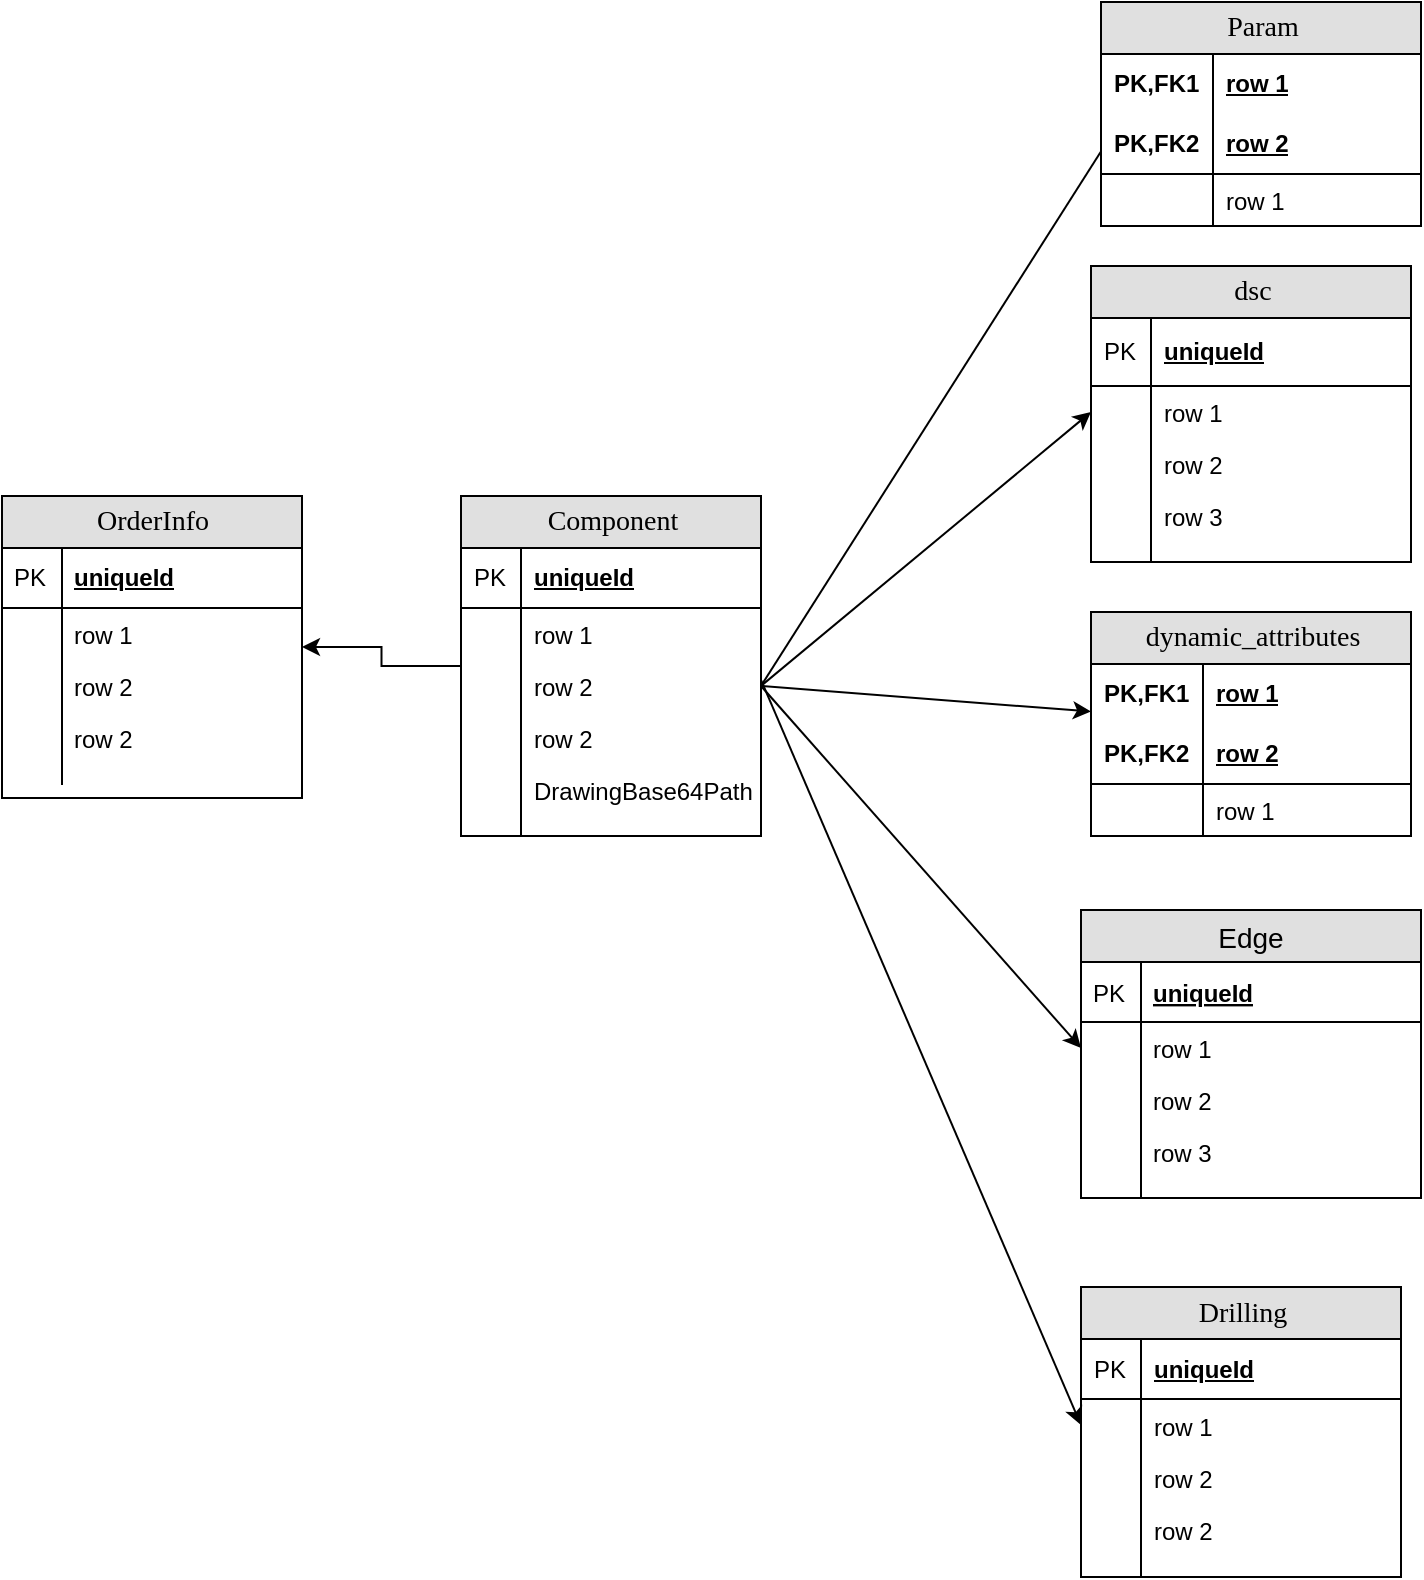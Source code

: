 <mxfile version="10.5.1" type="github"><diagram name="Page-1" id="e56a1550-8fbb-45ad-956c-1786394a9013"><mxGraphModel dx="1378" dy="743" grid="1" gridSize="10" guides="1" tooltips="1" connect="1" arrows="1" fold="1" page="1" pageScale="1" pageWidth="1100" pageHeight="850" background="#ffffff" math="0" shadow="0"><root><mxCell id="0"/><mxCell id="1" parent="0"/><mxCell id="5iMyA6-uQnSGtg28vs9G-86" value="" style="edgeStyle=orthogonalEdgeStyle;rounded=0;orthogonalLoop=1;jettySize=auto;html=1;" edge="1" parent="1" source="2e49270ec7c68f3f-80" target="5iMyA6-uQnSGtg28vs9G-72"><mxGeometry relative="1" as="geometry"/></mxCell><mxCell id="2e49270ec7c68f3f-80" value="Component" style="swimlane;html=1;fontStyle=0;childLayout=stackLayout;horizontal=1;startSize=26;fillColor=#e0e0e0;horizontalStack=0;resizeParent=1;resizeLast=0;collapsible=1;marginBottom=0;swimlaneFillColor=#ffffff;align=center;rounded=0;shadow=0;comic=0;labelBackgroundColor=none;strokeColor=#000000;strokeWidth=1;fontFamily=Verdana;fontSize=14;fontColor=#000000;" parent="1" vertex="1"><mxGeometry x="548.5" y="269" width="150" height="170" as="geometry"/></mxCell><mxCell id="2e49270ec7c68f3f-81" value="uniqueId" style="shape=partialRectangle;top=0;left=0;right=0;bottom=1;html=1;align=left;verticalAlign=middle;fillColor=none;spacingLeft=34;spacingRight=4;whiteSpace=wrap;overflow=hidden;rotatable=0;points=[[0,0.5],[1,0.5]];portConstraint=eastwest;dropTarget=0;fontStyle=5;" parent="2e49270ec7c68f3f-80" vertex="1"><mxGeometry y="26" width="150" height="30" as="geometry"/></mxCell><mxCell id="2e49270ec7c68f3f-82" value="PK" style="shape=partialRectangle;top=0;left=0;bottom=0;html=1;fillColor=none;align=left;verticalAlign=middle;spacingLeft=4;spacingRight=4;whiteSpace=wrap;overflow=hidden;rotatable=0;points=[];portConstraint=eastwest;part=1;" parent="2e49270ec7c68f3f-81" vertex="1" connectable="0"><mxGeometry width="30" height="30" as="geometry"/></mxCell><mxCell id="5iMyA6-uQnSGtg28vs9G-67" value="" style="endArrow=classic;html=1;exitX=1;exitY=0.5;exitDx=0;exitDy=0;" edge="1" parent="2e49270ec7c68f3f-80" source="2e49270ec7c68f3f-85"><mxGeometry width="50" height="50" relative="1" as="geometry"><mxPoint x="110" y="112" as="sourcePoint"/><mxPoint x="330" y="-188" as="targetPoint"/></mxGeometry></mxCell><mxCell id="2e49270ec7c68f3f-83" value="row 1" style="shape=partialRectangle;top=0;left=0;right=0;bottom=0;html=1;align=left;verticalAlign=top;fillColor=none;spacingLeft=34;spacingRight=4;whiteSpace=wrap;overflow=hidden;rotatable=0;points=[[0,0.5],[1,0.5]];portConstraint=eastwest;dropTarget=0;" parent="2e49270ec7c68f3f-80" vertex="1"><mxGeometry y="56" width="150" height="26" as="geometry"/></mxCell><mxCell id="2e49270ec7c68f3f-84" value="" style="shape=partialRectangle;top=0;left=0;bottom=0;html=1;fillColor=none;align=left;verticalAlign=top;spacingLeft=4;spacingRight=4;whiteSpace=wrap;overflow=hidden;rotatable=0;points=[];portConstraint=eastwest;part=1;" parent="2e49270ec7c68f3f-83" vertex="1" connectable="0"><mxGeometry width="30" height="26" as="geometry"/></mxCell><mxCell id="2e49270ec7c68f3f-85" value="row 2" style="shape=partialRectangle;top=0;left=0;right=0;bottom=0;html=1;align=left;verticalAlign=top;fillColor=none;spacingLeft=34;spacingRight=4;whiteSpace=wrap;overflow=hidden;rotatable=0;points=[[0,0.5],[1,0.5]];portConstraint=eastwest;dropTarget=0;" parent="2e49270ec7c68f3f-80" vertex="1"><mxGeometry y="82" width="150" height="26" as="geometry"/></mxCell><mxCell id="2e49270ec7c68f3f-86" value="" style="shape=partialRectangle;top=0;left=0;bottom=0;html=1;fillColor=none;align=left;verticalAlign=top;spacingLeft=4;spacingRight=4;whiteSpace=wrap;overflow=hidden;rotatable=0;points=[];portConstraint=eastwest;part=1;" parent="2e49270ec7c68f3f-85" vertex="1" connectable="0"><mxGeometry width="30" height="26" as="geometry"/></mxCell><mxCell id="5iMyA6-uQnSGtg28vs9G-1" value="row 2" style="shape=partialRectangle;top=0;left=0;right=0;bottom=0;html=1;align=left;verticalAlign=top;fillColor=none;spacingLeft=34;spacingRight=4;whiteSpace=wrap;overflow=hidden;rotatable=0;points=[[0,0.5],[1,0.5]];portConstraint=eastwest;dropTarget=0;" vertex="1" parent="2e49270ec7c68f3f-80"><mxGeometry y="108" width="150" height="26" as="geometry"/></mxCell><mxCell id="5iMyA6-uQnSGtg28vs9G-2" value="" style="shape=partialRectangle;top=0;left=0;bottom=0;html=1;fillColor=none;align=left;verticalAlign=top;spacingLeft=4;spacingRight=4;whiteSpace=wrap;overflow=hidden;rotatable=0;points=[];portConstraint=eastwest;part=1;" vertex="1" connectable="0" parent="5iMyA6-uQnSGtg28vs9G-1"><mxGeometry width="30" height="26" as="geometry"/></mxCell><mxCell id="2e49270ec7c68f3f-87" value="DrawingBase64Path" style="shape=partialRectangle;top=0;left=0;right=0;bottom=0;html=1;align=left;verticalAlign=top;fillColor=none;spacingLeft=34;spacingRight=4;whiteSpace=wrap;overflow=hidden;rotatable=0;points=[[0,0.5],[1,0.5]];portConstraint=eastwest;dropTarget=0;" parent="2e49270ec7c68f3f-80" vertex="1"><mxGeometry y="134" width="150" height="26" as="geometry"/></mxCell><mxCell id="2e49270ec7c68f3f-88" value="" style="shape=partialRectangle;top=0;left=0;bottom=0;html=1;fillColor=none;align=left;verticalAlign=top;spacingLeft=4;spacingRight=4;whiteSpace=wrap;overflow=hidden;rotatable=0;points=[];portConstraint=eastwest;part=1;" parent="2e49270ec7c68f3f-87" vertex="1" connectable="0"><mxGeometry width="30" height="26" as="geometry"/></mxCell><mxCell id="2e49270ec7c68f3f-89" value="" style="shape=partialRectangle;top=0;left=0;right=0;bottom=0;html=1;align=left;verticalAlign=top;fillColor=none;spacingLeft=34;spacingRight=4;whiteSpace=wrap;overflow=hidden;rotatable=0;points=[[0,0.5],[1,0.5]];portConstraint=eastwest;dropTarget=0;" parent="2e49270ec7c68f3f-80" vertex="1"><mxGeometry y="160" width="150" height="10" as="geometry"/></mxCell><mxCell id="2e49270ec7c68f3f-90" value="" style="shape=partialRectangle;top=0;left=0;bottom=0;html=1;fillColor=none;align=left;verticalAlign=top;spacingLeft=4;spacingRight=4;whiteSpace=wrap;overflow=hidden;rotatable=0;points=[];portConstraint=eastwest;part=1;" parent="2e49270ec7c68f3f-89" vertex="1" connectable="0"><mxGeometry width="30" height="10" as="geometry"/></mxCell><mxCell id="5iMyA6-uQnSGtg28vs9G-72" value="OrderInfo" style="swimlane;html=1;fontStyle=0;childLayout=stackLayout;horizontal=1;startSize=26;fillColor=#e0e0e0;horizontalStack=0;resizeParent=1;resizeLast=0;collapsible=1;marginBottom=0;swimlaneFillColor=#ffffff;align=center;rounded=0;shadow=0;comic=0;labelBackgroundColor=none;strokeColor=#000000;strokeWidth=1;fontFamily=Verdana;fontSize=14;fontColor=#000000;" vertex="1" parent="1"><mxGeometry x="319" y="269" width="150" height="151" as="geometry"/></mxCell><mxCell id="5iMyA6-uQnSGtg28vs9G-73" value="uniqueId" style="shape=partialRectangle;top=0;left=0;right=0;bottom=1;html=1;align=left;verticalAlign=middle;fillColor=none;spacingLeft=34;spacingRight=4;whiteSpace=wrap;overflow=hidden;rotatable=0;points=[[0,0.5],[1,0.5]];portConstraint=eastwest;dropTarget=0;fontStyle=5;" vertex="1" parent="5iMyA6-uQnSGtg28vs9G-72"><mxGeometry y="26" width="150" height="30" as="geometry"/></mxCell><mxCell id="5iMyA6-uQnSGtg28vs9G-74" value="PK" style="shape=partialRectangle;top=0;left=0;bottom=0;html=1;fillColor=none;align=left;verticalAlign=middle;spacingLeft=4;spacingRight=4;whiteSpace=wrap;overflow=hidden;rotatable=0;points=[];portConstraint=eastwest;part=1;" vertex="1" connectable="0" parent="5iMyA6-uQnSGtg28vs9G-73"><mxGeometry width="30" height="30" as="geometry"/></mxCell><mxCell id="5iMyA6-uQnSGtg28vs9G-76" value="row 1" style="shape=partialRectangle;top=0;left=0;right=0;bottom=0;html=1;align=left;verticalAlign=top;fillColor=none;spacingLeft=34;spacingRight=4;whiteSpace=wrap;overflow=hidden;rotatable=0;points=[[0,0.5],[1,0.5]];portConstraint=eastwest;dropTarget=0;" vertex="1" parent="5iMyA6-uQnSGtg28vs9G-72"><mxGeometry y="56" width="150" height="26" as="geometry"/></mxCell><mxCell id="5iMyA6-uQnSGtg28vs9G-77" value="" style="shape=partialRectangle;top=0;left=0;bottom=0;html=1;fillColor=none;align=left;verticalAlign=top;spacingLeft=4;spacingRight=4;whiteSpace=wrap;overflow=hidden;rotatable=0;points=[];portConstraint=eastwest;part=1;" vertex="1" connectable="0" parent="5iMyA6-uQnSGtg28vs9G-76"><mxGeometry width="30" height="26" as="geometry"/></mxCell><mxCell id="5iMyA6-uQnSGtg28vs9G-78" value="row 2" style="shape=partialRectangle;top=0;left=0;right=0;bottom=0;html=1;align=left;verticalAlign=top;fillColor=none;spacingLeft=34;spacingRight=4;whiteSpace=wrap;overflow=hidden;rotatable=0;points=[[0,0.5],[1,0.5]];portConstraint=eastwest;dropTarget=0;" vertex="1" parent="5iMyA6-uQnSGtg28vs9G-72"><mxGeometry y="82" width="150" height="26" as="geometry"/></mxCell><mxCell id="5iMyA6-uQnSGtg28vs9G-79" value="" style="shape=partialRectangle;top=0;left=0;bottom=0;html=1;fillColor=none;align=left;verticalAlign=top;spacingLeft=4;spacingRight=4;whiteSpace=wrap;overflow=hidden;rotatable=0;points=[];portConstraint=eastwest;part=1;" vertex="1" connectable="0" parent="5iMyA6-uQnSGtg28vs9G-78"><mxGeometry width="30" height="26" as="geometry"/></mxCell><mxCell id="5iMyA6-uQnSGtg28vs9G-80" value="row 2" style="shape=partialRectangle;top=0;left=0;right=0;bottom=0;html=1;align=left;verticalAlign=top;fillColor=none;spacingLeft=34;spacingRight=4;whiteSpace=wrap;overflow=hidden;rotatable=0;points=[[0,0.5],[1,0.5]];portConstraint=eastwest;dropTarget=0;" vertex="1" parent="5iMyA6-uQnSGtg28vs9G-72"><mxGeometry y="108" width="150" height="26" as="geometry"/></mxCell><mxCell id="5iMyA6-uQnSGtg28vs9G-81" value="" style="shape=partialRectangle;top=0;left=0;bottom=0;html=1;fillColor=none;align=left;verticalAlign=top;spacingLeft=4;spacingRight=4;whiteSpace=wrap;overflow=hidden;rotatable=0;points=[];portConstraint=eastwest;part=1;" vertex="1" connectable="0" parent="5iMyA6-uQnSGtg28vs9G-80"><mxGeometry width="30" height="26" as="geometry"/></mxCell><mxCell id="5iMyA6-uQnSGtg28vs9G-84" value="" style="shape=partialRectangle;top=0;left=0;right=0;bottom=0;html=1;align=left;verticalAlign=top;fillColor=none;spacingLeft=34;spacingRight=4;whiteSpace=wrap;overflow=hidden;rotatable=0;points=[[0,0.5],[1,0.5]];portConstraint=eastwest;dropTarget=0;" vertex="1" parent="5iMyA6-uQnSGtg28vs9G-72"><mxGeometry y="134" width="150" height="10" as="geometry"/></mxCell><mxCell id="5iMyA6-uQnSGtg28vs9G-85" value="" style="shape=partialRectangle;top=0;left=0;bottom=0;html=1;fillColor=none;align=left;verticalAlign=top;spacingLeft=4;spacingRight=4;whiteSpace=wrap;overflow=hidden;rotatable=0;points=[];portConstraint=eastwest;part=1;" vertex="1" connectable="0" parent="5iMyA6-uQnSGtg28vs9G-84"><mxGeometry width="30" height="10" as="geometry"/></mxCell><mxCell id="5iMyA6-uQnSGtg28vs9G-15" value="Drilling" style="swimlane;html=1;fontStyle=0;childLayout=stackLayout;horizontal=1;startSize=26;fillColor=#e0e0e0;horizontalStack=0;resizeParent=1;resizeLast=0;collapsible=1;marginBottom=0;swimlaneFillColor=#ffffff;align=center;rounded=0;shadow=0;comic=0;labelBackgroundColor=none;strokeColor=#000000;strokeWidth=1;fontFamily=Verdana;fontSize=14;fontColor=#000000;" vertex="1" parent="1"><mxGeometry x="858.5" y="664.5" width="160" height="145" as="geometry"/></mxCell><mxCell id="5iMyA6-uQnSGtg28vs9G-16" value="uniqueId" style="shape=partialRectangle;top=0;left=0;right=0;bottom=1;html=1;align=left;verticalAlign=middle;fillColor=none;spacingLeft=34;spacingRight=4;whiteSpace=wrap;overflow=hidden;rotatable=0;points=[[0,0.5],[1,0.5]];portConstraint=eastwest;dropTarget=0;fontStyle=5;" vertex="1" parent="5iMyA6-uQnSGtg28vs9G-15"><mxGeometry y="26" width="160" height="30" as="geometry"/></mxCell><mxCell id="5iMyA6-uQnSGtg28vs9G-17" value="PK" style="shape=partialRectangle;top=0;left=0;bottom=0;html=1;fillColor=none;align=left;verticalAlign=middle;spacingLeft=4;spacingRight=4;whiteSpace=wrap;overflow=hidden;rotatable=0;points=[];portConstraint=eastwest;part=1;" vertex="1" connectable="0" parent="5iMyA6-uQnSGtg28vs9G-16"><mxGeometry width="30" height="30" as="geometry"/></mxCell><mxCell id="5iMyA6-uQnSGtg28vs9G-18" value="row 1" style="shape=partialRectangle;top=0;left=0;right=0;bottom=0;html=1;align=left;verticalAlign=top;fillColor=none;spacingLeft=34;spacingRight=4;whiteSpace=wrap;overflow=hidden;rotatable=0;points=[[0,0.5],[1,0.5]];portConstraint=eastwest;dropTarget=0;" vertex="1" parent="5iMyA6-uQnSGtg28vs9G-15"><mxGeometry y="56" width="160" height="26" as="geometry"/></mxCell><mxCell id="5iMyA6-uQnSGtg28vs9G-19" value="" style="shape=partialRectangle;top=0;left=0;bottom=0;html=1;fillColor=none;align=left;verticalAlign=top;spacingLeft=4;spacingRight=4;whiteSpace=wrap;overflow=hidden;rotatable=0;points=[];portConstraint=eastwest;part=1;" vertex="1" connectable="0" parent="5iMyA6-uQnSGtg28vs9G-18"><mxGeometry width="30" height="26" as="geometry"/></mxCell><mxCell id="5iMyA6-uQnSGtg28vs9G-20" value="row 2" style="shape=partialRectangle;top=0;left=0;right=0;bottom=0;html=1;align=left;verticalAlign=top;fillColor=none;spacingLeft=34;spacingRight=4;whiteSpace=wrap;overflow=hidden;rotatable=0;points=[[0,0.5],[1,0.5]];portConstraint=eastwest;dropTarget=0;" vertex="1" parent="5iMyA6-uQnSGtg28vs9G-15"><mxGeometry y="82" width="160" height="26" as="geometry"/></mxCell><mxCell id="5iMyA6-uQnSGtg28vs9G-21" value="" style="shape=partialRectangle;top=0;left=0;bottom=0;html=1;fillColor=none;align=left;verticalAlign=top;spacingLeft=4;spacingRight=4;whiteSpace=wrap;overflow=hidden;rotatable=0;points=[];portConstraint=eastwest;part=1;" vertex="1" connectable="0" parent="5iMyA6-uQnSGtg28vs9G-20"><mxGeometry width="30" height="26" as="geometry"/></mxCell><mxCell id="5iMyA6-uQnSGtg28vs9G-22" value="row 2" style="shape=partialRectangle;top=0;left=0;right=0;bottom=0;html=1;align=left;verticalAlign=top;fillColor=none;spacingLeft=34;spacingRight=4;whiteSpace=wrap;overflow=hidden;rotatable=0;points=[[0,0.5],[1,0.5]];portConstraint=eastwest;dropTarget=0;" vertex="1" parent="5iMyA6-uQnSGtg28vs9G-15"><mxGeometry y="108" width="160" height="26" as="geometry"/></mxCell><mxCell id="5iMyA6-uQnSGtg28vs9G-23" value="" style="shape=partialRectangle;top=0;left=0;bottom=0;html=1;fillColor=none;align=left;verticalAlign=top;spacingLeft=4;spacingRight=4;whiteSpace=wrap;overflow=hidden;rotatable=0;points=[];portConstraint=eastwest;part=1;" vertex="1" connectable="0" parent="5iMyA6-uQnSGtg28vs9G-22"><mxGeometry width="30" height="26" as="geometry"/></mxCell><mxCell id="5iMyA6-uQnSGtg28vs9G-26" value="" style="shape=partialRectangle;top=0;left=0;right=0;bottom=0;html=1;align=left;verticalAlign=top;fillColor=none;spacingLeft=34;spacingRight=4;whiteSpace=wrap;overflow=hidden;rotatable=0;points=[[0,0.5],[1,0.5]];portConstraint=eastwest;dropTarget=0;" vertex="1" parent="5iMyA6-uQnSGtg28vs9G-15"><mxGeometry y="134" width="160" height="10" as="geometry"/></mxCell><mxCell id="5iMyA6-uQnSGtg28vs9G-27" value="" style="shape=partialRectangle;top=0;left=0;bottom=0;html=1;fillColor=none;align=left;verticalAlign=top;spacingLeft=4;spacingRight=4;whiteSpace=wrap;overflow=hidden;rotatable=0;points=[];portConstraint=eastwest;part=1;" vertex="1" connectable="0" parent="5iMyA6-uQnSGtg28vs9G-26"><mxGeometry width="30" height="10" as="geometry"/></mxCell><mxCell id="5iMyA6-uQnSGtg28vs9G-29" value="Param" style="swimlane;html=1;fontStyle=0;childLayout=stackLayout;horizontal=1;startSize=26;fillColor=#e0e0e0;horizontalStack=0;resizeParent=1;resizeLast=0;collapsible=1;marginBottom=0;swimlaneFillColor=#ffffff;align=center;rounded=0;shadow=0;comic=0;labelBackgroundColor=none;strokeColor=#000000;strokeWidth=1;fontFamily=Verdana;fontSize=14;fontColor=#000000;" vertex="1" parent="1"><mxGeometry x="868.5" y="22" width="160" height="112" as="geometry"/></mxCell><mxCell id="5iMyA6-uQnSGtg28vs9G-30" value="row 1" style="shape=partialRectangle;top=0;left=0;right=0;bottom=0;html=1;align=left;verticalAlign=middle;fillColor=none;spacingLeft=60;spacingRight=4;whiteSpace=wrap;overflow=hidden;rotatable=0;points=[[0,0.5],[1,0.5]];portConstraint=eastwest;dropTarget=0;fontStyle=5;" vertex="1" parent="5iMyA6-uQnSGtg28vs9G-29"><mxGeometry y="26" width="160" height="30" as="geometry"/></mxCell><mxCell id="5iMyA6-uQnSGtg28vs9G-31" value="PK,FK1" style="shape=partialRectangle;fontStyle=1;top=0;left=0;bottom=0;html=1;fillColor=none;align=left;verticalAlign=middle;spacingLeft=4;spacingRight=4;whiteSpace=wrap;overflow=hidden;rotatable=0;points=[];portConstraint=eastwest;part=1;" vertex="1" connectable="0" parent="5iMyA6-uQnSGtg28vs9G-30"><mxGeometry width="56" height="30" as="geometry"/></mxCell><mxCell id="5iMyA6-uQnSGtg28vs9G-32" value="row 2" style="shape=partialRectangle;top=0;left=0;right=0;bottom=1;html=1;align=left;verticalAlign=middle;fillColor=none;spacingLeft=60;spacingRight=4;whiteSpace=wrap;overflow=hidden;rotatable=0;points=[[0,0.5],[1,0.5]];portConstraint=eastwest;dropTarget=0;fontStyle=5;" vertex="1" parent="5iMyA6-uQnSGtg28vs9G-29"><mxGeometry y="56" width="160" height="30" as="geometry"/></mxCell><mxCell id="5iMyA6-uQnSGtg28vs9G-33" value="PK,FK2" style="shape=partialRectangle;fontStyle=1;top=0;left=0;bottom=0;html=1;fillColor=none;align=left;verticalAlign=middle;spacingLeft=4;spacingRight=4;whiteSpace=wrap;overflow=hidden;rotatable=0;points=[];portConstraint=eastwest;part=1;" vertex="1" connectable="0" parent="5iMyA6-uQnSGtg28vs9G-32"><mxGeometry width="56" height="30" as="geometry"/></mxCell><mxCell id="5iMyA6-uQnSGtg28vs9G-34" value="row 1" style="shape=partialRectangle;top=0;left=0;right=0;bottom=0;html=1;align=left;verticalAlign=top;fillColor=none;spacingLeft=60;spacingRight=4;whiteSpace=wrap;overflow=hidden;rotatable=0;points=[[0,0.5],[1,0.5]];portConstraint=eastwest;dropTarget=0;" vertex="1" parent="5iMyA6-uQnSGtg28vs9G-29"><mxGeometry y="86" width="160" height="26" as="geometry"/></mxCell><mxCell id="5iMyA6-uQnSGtg28vs9G-35" value="" style="shape=partialRectangle;top=0;left=0;bottom=0;html=1;fillColor=none;align=left;verticalAlign=top;spacingLeft=4;spacingRight=4;whiteSpace=wrap;overflow=hidden;rotatable=0;points=[];portConstraint=eastwest;part=1;" vertex="1" connectable="0" parent="5iMyA6-uQnSGtg28vs9G-34"><mxGeometry width="56" height="26" as="geometry"/></mxCell><mxCell id="5iMyA6-uQnSGtg28vs9G-36" value="dsc" style="swimlane;html=1;fontStyle=0;childLayout=stackLayout;horizontal=1;startSize=26;fillColor=#e0e0e0;horizontalStack=0;resizeParent=1;resizeLast=0;collapsible=1;marginBottom=0;swimlaneFillColor=#ffffff;align=center;rounded=0;shadow=0;comic=0;labelBackgroundColor=none;strokeColor=#000000;strokeWidth=1;fontFamily=Verdana;fontSize=14;fontColor=#000000;" vertex="1" parent="1"><mxGeometry x="863.5" y="154" width="160" height="148" as="geometry"/></mxCell><mxCell id="5iMyA6-uQnSGtg28vs9G-37" value="uniqueId" style="shape=partialRectangle;top=0;left=0;right=0;bottom=1;html=1;align=left;verticalAlign=middle;fillColor=none;spacingLeft=34;spacingRight=4;whiteSpace=wrap;overflow=hidden;rotatable=0;points=[[0,0.5],[1,0.5]];portConstraint=eastwest;dropTarget=0;fontStyle=5;" vertex="1" parent="5iMyA6-uQnSGtg28vs9G-36"><mxGeometry y="26" width="160" height="34" as="geometry"/></mxCell><mxCell id="5iMyA6-uQnSGtg28vs9G-38" value="PK" style="shape=partialRectangle;top=0;left=0;bottom=0;html=1;fillColor=none;align=left;verticalAlign=middle;spacingLeft=4;spacingRight=4;whiteSpace=wrap;overflow=hidden;rotatable=0;points=[];portConstraint=eastwest;part=1;" vertex="1" connectable="0" parent="5iMyA6-uQnSGtg28vs9G-37"><mxGeometry width="30" height="34" as="geometry"/></mxCell><mxCell id="5iMyA6-uQnSGtg28vs9G-39" value="row 1" style="shape=partialRectangle;top=0;left=0;right=0;bottom=0;html=1;align=left;verticalAlign=top;fillColor=none;spacingLeft=34;spacingRight=4;whiteSpace=wrap;overflow=hidden;rotatable=0;points=[[0,0.5],[1,0.5]];portConstraint=eastwest;dropTarget=0;" vertex="1" parent="5iMyA6-uQnSGtg28vs9G-36"><mxGeometry y="60" width="160" height="26" as="geometry"/></mxCell><mxCell id="5iMyA6-uQnSGtg28vs9G-40" value="" style="shape=partialRectangle;top=0;left=0;bottom=0;html=1;fillColor=none;align=left;verticalAlign=top;spacingLeft=4;spacingRight=4;whiteSpace=wrap;overflow=hidden;rotatable=0;points=[];portConstraint=eastwest;part=1;" vertex="1" connectable="0" parent="5iMyA6-uQnSGtg28vs9G-39"><mxGeometry width="30" height="26" as="geometry"/></mxCell><mxCell id="5iMyA6-uQnSGtg28vs9G-41" value="row 2" style="shape=partialRectangle;top=0;left=0;right=0;bottom=0;html=1;align=left;verticalAlign=top;fillColor=none;spacingLeft=34;spacingRight=4;whiteSpace=wrap;overflow=hidden;rotatable=0;points=[[0,0.5],[1,0.5]];portConstraint=eastwest;dropTarget=0;" vertex="1" parent="5iMyA6-uQnSGtg28vs9G-36"><mxGeometry y="86" width="160" height="26" as="geometry"/></mxCell><mxCell id="5iMyA6-uQnSGtg28vs9G-42" value="" style="shape=partialRectangle;top=0;left=0;bottom=0;html=1;fillColor=none;align=left;verticalAlign=top;spacingLeft=4;spacingRight=4;whiteSpace=wrap;overflow=hidden;rotatable=0;points=[];portConstraint=eastwest;part=1;" vertex="1" connectable="0" parent="5iMyA6-uQnSGtg28vs9G-41"><mxGeometry width="30" height="26" as="geometry"/></mxCell><mxCell id="5iMyA6-uQnSGtg28vs9G-43" value="row 3" style="shape=partialRectangle;top=0;left=0;right=0;bottom=0;html=1;align=left;verticalAlign=top;fillColor=none;spacingLeft=34;spacingRight=4;whiteSpace=wrap;overflow=hidden;rotatable=0;points=[[0,0.5],[1,0.5]];portConstraint=eastwest;dropTarget=0;" vertex="1" parent="5iMyA6-uQnSGtg28vs9G-36"><mxGeometry y="112" width="160" height="26" as="geometry"/></mxCell><mxCell id="5iMyA6-uQnSGtg28vs9G-44" value="" style="shape=partialRectangle;top=0;left=0;bottom=0;html=1;fillColor=none;align=left;verticalAlign=top;spacingLeft=4;spacingRight=4;whiteSpace=wrap;overflow=hidden;rotatable=0;points=[];portConstraint=eastwest;part=1;" vertex="1" connectable="0" parent="5iMyA6-uQnSGtg28vs9G-43"><mxGeometry width="30" height="26" as="geometry"/></mxCell><mxCell id="5iMyA6-uQnSGtg28vs9G-45" value="" style="shape=partialRectangle;top=0;left=0;right=0;bottom=0;html=1;align=left;verticalAlign=top;fillColor=none;spacingLeft=34;spacingRight=4;whiteSpace=wrap;overflow=hidden;rotatable=0;points=[[0,0.5],[1,0.5]];portConstraint=eastwest;dropTarget=0;" vertex="1" parent="5iMyA6-uQnSGtg28vs9G-36"><mxGeometry y="138" width="160" height="10" as="geometry"/></mxCell><mxCell id="5iMyA6-uQnSGtg28vs9G-46" value="" style="shape=partialRectangle;top=0;left=0;bottom=0;html=1;fillColor=none;align=left;verticalAlign=top;spacingLeft=4;spacingRight=4;whiteSpace=wrap;overflow=hidden;rotatable=0;points=[];portConstraint=eastwest;part=1;" vertex="1" connectable="0" parent="5iMyA6-uQnSGtg28vs9G-45"><mxGeometry width="30" height="10" as="geometry"/></mxCell><mxCell id="5iMyA6-uQnSGtg28vs9G-47" value="dynamic_attributes" style="swimlane;html=1;fontStyle=0;childLayout=stackLayout;horizontal=1;startSize=26;fillColor=#e0e0e0;horizontalStack=0;resizeParent=1;resizeLast=0;collapsible=1;marginBottom=0;swimlaneFillColor=#ffffff;align=center;rounded=0;shadow=0;comic=0;labelBackgroundColor=none;strokeColor=#000000;strokeWidth=1;fontFamily=Verdana;fontSize=14;fontColor=#000000;" vertex="1" parent="1"><mxGeometry x="863.5" y="327" width="160" height="112" as="geometry"/></mxCell><mxCell id="5iMyA6-uQnSGtg28vs9G-48" value="row 1" style="shape=partialRectangle;top=0;left=0;right=0;bottom=0;html=1;align=left;verticalAlign=middle;fillColor=none;spacingLeft=60;spacingRight=4;whiteSpace=wrap;overflow=hidden;rotatable=0;points=[[0,0.5],[1,0.5]];portConstraint=eastwest;dropTarget=0;fontStyle=5;" vertex="1" parent="5iMyA6-uQnSGtg28vs9G-47"><mxGeometry y="26" width="160" height="30" as="geometry"/></mxCell><mxCell id="5iMyA6-uQnSGtg28vs9G-49" value="PK,FK1" style="shape=partialRectangle;fontStyle=1;top=0;left=0;bottom=0;html=1;fillColor=none;align=left;verticalAlign=middle;spacingLeft=4;spacingRight=4;whiteSpace=wrap;overflow=hidden;rotatable=0;points=[];portConstraint=eastwest;part=1;" vertex="1" connectable="0" parent="5iMyA6-uQnSGtg28vs9G-48"><mxGeometry width="56" height="30" as="geometry"/></mxCell><mxCell id="5iMyA6-uQnSGtg28vs9G-50" value="row 2" style="shape=partialRectangle;top=0;left=0;right=0;bottom=1;html=1;align=left;verticalAlign=middle;fillColor=none;spacingLeft=60;spacingRight=4;whiteSpace=wrap;overflow=hidden;rotatable=0;points=[[0,0.5],[1,0.5]];portConstraint=eastwest;dropTarget=0;fontStyle=5;" vertex="1" parent="5iMyA6-uQnSGtg28vs9G-47"><mxGeometry y="56" width="160" height="30" as="geometry"/></mxCell><mxCell id="5iMyA6-uQnSGtg28vs9G-51" value="PK,FK2" style="shape=partialRectangle;fontStyle=1;top=0;left=0;bottom=0;html=1;fillColor=none;align=left;verticalAlign=middle;spacingLeft=4;spacingRight=4;whiteSpace=wrap;overflow=hidden;rotatable=0;points=[];portConstraint=eastwest;part=1;" vertex="1" connectable="0" parent="5iMyA6-uQnSGtg28vs9G-50"><mxGeometry width="56" height="30" as="geometry"/></mxCell><mxCell id="5iMyA6-uQnSGtg28vs9G-52" value="row 1" style="shape=partialRectangle;top=0;left=0;right=0;bottom=0;html=1;align=left;verticalAlign=top;fillColor=none;spacingLeft=60;spacingRight=4;whiteSpace=wrap;overflow=hidden;rotatable=0;points=[[0,0.5],[1,0.5]];portConstraint=eastwest;dropTarget=0;" vertex="1" parent="5iMyA6-uQnSGtg28vs9G-47"><mxGeometry y="86" width="160" height="26" as="geometry"/></mxCell><mxCell id="5iMyA6-uQnSGtg28vs9G-53" value="" style="shape=partialRectangle;top=0;left=0;bottom=0;html=1;fillColor=none;align=left;verticalAlign=top;spacingLeft=4;spacingRight=4;whiteSpace=wrap;overflow=hidden;rotatable=0;points=[];portConstraint=eastwest;part=1;" vertex="1" connectable="0" parent="5iMyA6-uQnSGtg28vs9G-52"><mxGeometry width="56" height="26" as="geometry"/></mxCell><mxCell id="5iMyA6-uQnSGtg28vs9G-54" value="Edge" style="swimlane;fontStyle=0;childLayout=stackLayout;horizontal=1;startSize=26;fillColor=#e0e0e0;horizontalStack=0;resizeParent=1;resizeParentMax=0;resizeLast=0;collapsible=1;marginBottom=0;swimlaneFillColor=#ffffff;align=center;fontSize=14;" vertex="1" parent="1"><mxGeometry x="858.5" y="476" width="170" height="144" as="geometry"/></mxCell><mxCell id="5iMyA6-uQnSGtg28vs9G-55" value="uniqueId" style="shape=partialRectangle;top=0;left=0;right=0;bottom=1;align=left;verticalAlign=middle;fillColor=none;spacingLeft=34;spacingRight=4;overflow=hidden;rotatable=0;points=[[0,0.5],[1,0.5]];portConstraint=eastwest;dropTarget=0;fontStyle=5;fontSize=12;" vertex="1" parent="5iMyA6-uQnSGtg28vs9G-54"><mxGeometry y="26" width="170" height="30" as="geometry"/></mxCell><mxCell id="5iMyA6-uQnSGtg28vs9G-56" value="PK" style="shape=partialRectangle;top=0;left=0;bottom=0;fillColor=none;align=left;verticalAlign=middle;spacingLeft=4;spacingRight=4;overflow=hidden;rotatable=0;points=[];portConstraint=eastwest;part=1;fontSize=12;" vertex="1" connectable="0" parent="5iMyA6-uQnSGtg28vs9G-55"><mxGeometry width="30" height="30" as="geometry"/></mxCell><mxCell id="5iMyA6-uQnSGtg28vs9G-57" value="row 1" style="shape=partialRectangle;top=0;left=0;right=0;bottom=0;align=left;verticalAlign=top;fillColor=none;spacingLeft=34;spacingRight=4;overflow=hidden;rotatable=0;points=[[0,0.5],[1,0.5]];portConstraint=eastwest;dropTarget=0;fontSize=12;" vertex="1" parent="5iMyA6-uQnSGtg28vs9G-54"><mxGeometry y="56" width="170" height="26" as="geometry"/></mxCell><mxCell id="5iMyA6-uQnSGtg28vs9G-58" value="" style="shape=partialRectangle;top=0;left=0;bottom=0;fillColor=none;align=left;verticalAlign=top;spacingLeft=4;spacingRight=4;overflow=hidden;rotatable=0;points=[];portConstraint=eastwest;part=1;fontSize=12;" vertex="1" connectable="0" parent="5iMyA6-uQnSGtg28vs9G-57"><mxGeometry width="30" height="26" as="geometry"/></mxCell><mxCell id="5iMyA6-uQnSGtg28vs9G-59" value="row 2" style="shape=partialRectangle;top=0;left=0;right=0;bottom=0;align=left;verticalAlign=top;fillColor=none;spacingLeft=34;spacingRight=4;overflow=hidden;rotatable=0;points=[[0,0.5],[1,0.5]];portConstraint=eastwest;dropTarget=0;fontSize=12;" vertex="1" parent="5iMyA6-uQnSGtg28vs9G-54"><mxGeometry y="82" width="170" height="26" as="geometry"/></mxCell><mxCell id="5iMyA6-uQnSGtg28vs9G-60" value="" style="shape=partialRectangle;top=0;left=0;bottom=0;fillColor=none;align=left;verticalAlign=top;spacingLeft=4;spacingRight=4;overflow=hidden;rotatable=0;points=[];portConstraint=eastwest;part=1;fontSize=12;" vertex="1" connectable="0" parent="5iMyA6-uQnSGtg28vs9G-59"><mxGeometry width="30" height="26" as="geometry"/></mxCell><mxCell id="5iMyA6-uQnSGtg28vs9G-61" value="row 3" style="shape=partialRectangle;top=0;left=0;right=0;bottom=0;align=left;verticalAlign=top;fillColor=none;spacingLeft=34;spacingRight=4;overflow=hidden;rotatable=0;points=[[0,0.5],[1,0.5]];portConstraint=eastwest;dropTarget=0;fontSize=12;" vertex="1" parent="5iMyA6-uQnSGtg28vs9G-54"><mxGeometry y="108" width="170" height="26" as="geometry"/></mxCell><mxCell id="5iMyA6-uQnSGtg28vs9G-62" value="" style="shape=partialRectangle;top=0;left=0;bottom=0;fillColor=none;align=left;verticalAlign=top;spacingLeft=4;spacingRight=4;overflow=hidden;rotatable=0;points=[];portConstraint=eastwest;part=1;fontSize=12;" vertex="1" connectable="0" parent="5iMyA6-uQnSGtg28vs9G-61"><mxGeometry width="30" height="26" as="geometry"/></mxCell><mxCell id="5iMyA6-uQnSGtg28vs9G-63" value="" style="shape=partialRectangle;top=0;left=0;right=0;bottom=0;align=left;verticalAlign=top;fillColor=none;spacingLeft=34;spacingRight=4;overflow=hidden;rotatable=0;points=[[0,0.5],[1,0.5]];portConstraint=eastwest;dropTarget=0;fontSize=12;" vertex="1" parent="5iMyA6-uQnSGtg28vs9G-54"><mxGeometry y="134" width="170" height="10" as="geometry"/></mxCell><mxCell id="5iMyA6-uQnSGtg28vs9G-64" value="" style="shape=partialRectangle;top=0;left=0;bottom=0;fillColor=none;align=left;verticalAlign=top;spacingLeft=4;spacingRight=4;overflow=hidden;rotatable=0;points=[];portConstraint=eastwest;part=1;fontSize=12;" vertex="1" connectable="0" parent="5iMyA6-uQnSGtg28vs9G-63"><mxGeometry width="30" height="10" as="geometry"/></mxCell><mxCell id="5iMyA6-uQnSGtg28vs9G-68" value="" style="endArrow=classic;html=1;exitX=1;exitY=0.5;exitDx=0;exitDy=0;entryX=0;entryY=0.5;entryDx=0;entryDy=0;" edge="1" parent="1" source="2e49270ec7c68f3f-85" target="5iMyA6-uQnSGtg28vs9G-39"><mxGeometry width="50" height="50" relative="1" as="geometry"><mxPoint x="708.676" y="374.059" as="sourcePoint"/><mxPoint x="888.5" y="91" as="targetPoint"/></mxGeometry></mxCell><mxCell id="5iMyA6-uQnSGtg28vs9G-69" value="" style="endArrow=classic;html=1;exitX=1;exitY=0.5;exitDx=0;exitDy=0;" edge="1" parent="1" source="2e49270ec7c68f3f-85" target="5iMyA6-uQnSGtg28vs9G-47"><mxGeometry width="50" height="50" relative="1" as="geometry"><mxPoint x="718.676" y="384.059" as="sourcePoint"/><mxPoint x="898.5" y="101" as="targetPoint"/></mxGeometry></mxCell><mxCell id="5iMyA6-uQnSGtg28vs9G-70" value="" style="endArrow=classic;html=1;entryX=0;entryY=0.5;entryDx=0;entryDy=0;exitX=1;exitY=0.5;exitDx=0;exitDy=0;" edge="1" parent="1" source="2e49270ec7c68f3f-85" target="5iMyA6-uQnSGtg28vs9G-57"><mxGeometry width="50" height="50" relative="1" as="geometry"><mxPoint x="708.5" y="361" as="sourcePoint"/><mxPoint x="908.5" y="111" as="targetPoint"/></mxGeometry></mxCell><mxCell id="5iMyA6-uQnSGtg28vs9G-71" value="" style="endArrow=classic;html=1;entryX=0;entryY=0.5;entryDx=0;entryDy=0;" edge="1" parent="1" target="5iMyA6-uQnSGtg28vs9G-18"><mxGeometry width="50" height="50" relative="1" as="geometry"><mxPoint x="698.5" y="361" as="sourcePoint"/><mxPoint x="918.5" y="121" as="targetPoint"/></mxGeometry></mxCell></root></mxGraphModel></diagram></mxfile>